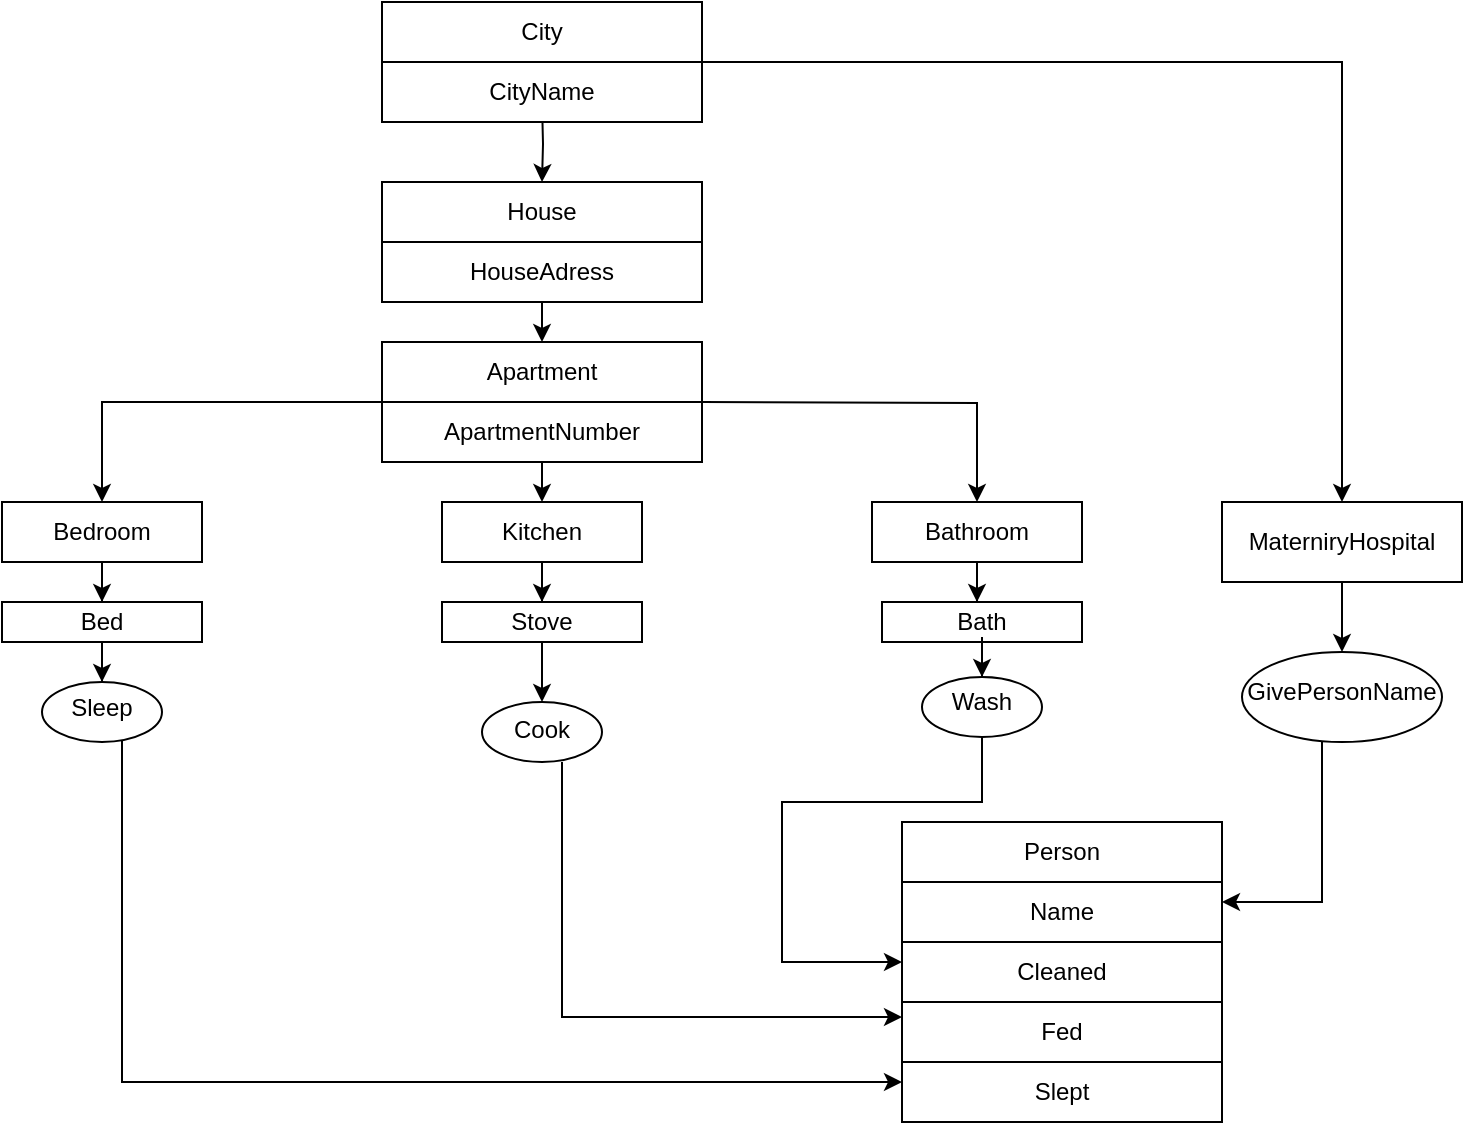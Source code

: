 <mxfile version="16.6.5" type="github">
  <diagram id="C5RBs43oDa-KdzZeNtuy" name="Page-1">
    <mxGraphModel dx="1483" dy="781" grid="1" gridSize="10" guides="1" tooltips="1" connect="1" arrows="1" fold="1" page="1" pageScale="1" pageWidth="827" pageHeight="1169" math="0" shadow="0">
      <root>
        <mxCell id="WIyWlLk6GJQsqaUBKTNV-0" />
        <mxCell id="WIyWlLk6GJQsqaUBKTNV-1" parent="WIyWlLk6GJQsqaUBKTNV-0" />
        <mxCell id="vhGwWeHNWgoDQ4lszxic-0" value="" style="rounded=0;whiteSpace=wrap;html=1;" vertex="1" parent="WIyWlLk6GJQsqaUBKTNV-1">
          <mxGeometry x="740" y="480" width="160" height="150" as="geometry" />
        </mxCell>
        <mxCell id="vhGwWeHNWgoDQ4lszxic-1" value="" style="rounded=0;whiteSpace=wrap;html=1;" vertex="1" parent="WIyWlLk6GJQsqaUBKTNV-1">
          <mxGeometry x="740" y="480" width="160" height="30" as="geometry" />
        </mxCell>
        <mxCell id="vhGwWeHNWgoDQ4lszxic-3" value="Person" style="text;html=1;strokeColor=none;fillColor=none;align=center;verticalAlign=middle;whiteSpace=wrap;rounded=0;" vertex="1" parent="WIyWlLk6GJQsqaUBKTNV-1">
          <mxGeometry x="740" y="480" width="160" height="30" as="geometry" />
        </mxCell>
        <mxCell id="vhGwWeHNWgoDQ4lszxic-12" style="edgeStyle=orthogonalEdgeStyle;rounded=0;orthogonalLoop=1;jettySize=auto;html=1;" edge="1" parent="WIyWlLk6GJQsqaUBKTNV-1" target="vhGwWeHNWgoDQ4lszxic-16">
          <mxGeometry relative="1" as="geometry">
            <mxPoint x="560" y="200" as="targetPoint" />
            <mxPoint x="560" y="120" as="sourcePoint" />
          </mxGeometry>
        </mxCell>
        <mxCell id="vhGwWeHNWgoDQ4lszxic-18" style="edgeStyle=orthogonalEdgeStyle;rounded=0;orthogonalLoop=1;jettySize=auto;html=1;" edge="1" parent="WIyWlLk6GJQsqaUBKTNV-1" source="vhGwWeHNWgoDQ4lszxic-13">
          <mxGeometry relative="1" as="geometry">
            <mxPoint x="560" y="240" as="targetPoint" />
          </mxGeometry>
        </mxCell>
        <mxCell id="vhGwWeHNWgoDQ4lszxic-13" value="" style="rounded=0;whiteSpace=wrap;html=1;" vertex="1" parent="WIyWlLk6GJQsqaUBKTNV-1">
          <mxGeometry x="480" y="160" width="160" height="60" as="geometry" />
        </mxCell>
        <mxCell id="vhGwWeHNWgoDQ4lszxic-14" value="House" style="text;html=1;strokeColor=none;fillColor=none;align=center;verticalAlign=middle;whiteSpace=wrap;rounded=0;" vertex="1" parent="WIyWlLk6GJQsqaUBKTNV-1">
          <mxGeometry x="480" y="160" width="160" height="20" as="geometry" />
        </mxCell>
        <mxCell id="vhGwWeHNWgoDQ4lszxic-15" value="" style="rounded=0;whiteSpace=wrap;html=1;" vertex="1" parent="WIyWlLk6GJQsqaUBKTNV-1">
          <mxGeometry x="480" y="160" width="160" height="30" as="geometry" />
        </mxCell>
        <mxCell id="vhGwWeHNWgoDQ4lszxic-16" value="House" style="text;html=1;strokeColor=none;fillColor=none;align=center;verticalAlign=middle;whiteSpace=wrap;rounded=0;" vertex="1" parent="WIyWlLk6GJQsqaUBKTNV-1">
          <mxGeometry x="480" y="160" width="160" height="30" as="geometry" />
        </mxCell>
        <mxCell id="vhGwWeHNWgoDQ4lszxic-17" value="HouseAdress" style="text;html=1;strokeColor=none;fillColor=none;align=center;verticalAlign=middle;whiteSpace=wrap;rounded=0;" vertex="1" parent="WIyWlLk6GJQsqaUBKTNV-1">
          <mxGeometry x="480" y="190" width="160" height="30" as="geometry" />
        </mxCell>
        <mxCell id="vhGwWeHNWgoDQ4lszxic-23" style="edgeStyle=orthogonalEdgeStyle;rounded=0;orthogonalLoop=1;jettySize=auto;html=1;" edge="1" parent="WIyWlLk6GJQsqaUBKTNV-1">
          <mxGeometry relative="1" as="geometry">
            <mxPoint x="560" y="320" as="targetPoint" />
            <mxPoint x="560" y="300" as="sourcePoint" />
          </mxGeometry>
        </mxCell>
        <mxCell id="vhGwWeHNWgoDQ4lszxic-25" style="edgeStyle=orthogonalEdgeStyle;rounded=0;orthogonalLoop=1;jettySize=auto;html=1;" edge="1" parent="WIyWlLk6GJQsqaUBKTNV-1" target="vhGwWeHNWgoDQ4lszxic-40">
          <mxGeometry relative="1" as="geometry">
            <mxPoint x="720" y="320" as="targetPoint" />
            <mxPoint x="640" y="270" as="sourcePoint" />
          </mxGeometry>
        </mxCell>
        <mxCell id="vhGwWeHNWgoDQ4lszxic-26" value="" style="rounded=0;whiteSpace=wrap;html=1;" vertex="1" parent="WIyWlLk6GJQsqaUBKTNV-1">
          <mxGeometry x="510" y="320" width="100" height="30" as="geometry" />
        </mxCell>
        <mxCell id="vhGwWeHNWgoDQ4lszxic-35" value="" style="rounded=0;whiteSpace=wrap;html=1;" vertex="1" parent="WIyWlLk6GJQsqaUBKTNV-1">
          <mxGeometry x="290" y="320" width="100" height="30" as="geometry" />
        </mxCell>
        <mxCell id="vhGwWeHNWgoDQ4lszxic-80" style="edgeStyle=orthogonalEdgeStyle;rounded=0;orthogonalLoop=1;jettySize=auto;html=1;entryX=0.5;entryY=0;entryDx=0;entryDy=0;" edge="1" parent="WIyWlLk6GJQsqaUBKTNV-1" source="vhGwWeHNWgoDQ4lszxic-36" target="vhGwWeHNWgoDQ4lszxic-49">
          <mxGeometry relative="1" as="geometry" />
        </mxCell>
        <mxCell id="vhGwWeHNWgoDQ4lszxic-36" value="Bedroom" style="text;html=1;strokeColor=none;fillColor=none;align=center;verticalAlign=middle;whiteSpace=wrap;rounded=0;" vertex="1" parent="WIyWlLk6GJQsqaUBKTNV-1">
          <mxGeometry x="290" y="320" width="100" height="30" as="geometry" />
        </mxCell>
        <mxCell id="vhGwWeHNWgoDQ4lszxic-39" value="" style="rounded=0;whiteSpace=wrap;html=1;" vertex="1" parent="WIyWlLk6GJQsqaUBKTNV-1">
          <mxGeometry x="725" y="320" width="105" height="30" as="geometry" />
        </mxCell>
        <mxCell id="vhGwWeHNWgoDQ4lszxic-94" style="edgeStyle=orthogonalEdgeStyle;rounded=0;orthogonalLoop=1;jettySize=auto;html=1;entryX=0.475;entryY=0;entryDx=0;entryDy=0;entryPerimeter=0;" edge="1" parent="WIyWlLk6GJQsqaUBKTNV-1" source="vhGwWeHNWgoDQ4lszxic-40" target="vhGwWeHNWgoDQ4lszxic-62">
          <mxGeometry relative="1" as="geometry" />
        </mxCell>
        <mxCell id="vhGwWeHNWgoDQ4lszxic-40" value="Bathroom" style="text;html=1;strokeColor=none;fillColor=none;align=center;verticalAlign=middle;whiteSpace=wrap;rounded=0;" vertex="1" parent="WIyWlLk6GJQsqaUBKTNV-1">
          <mxGeometry x="725" y="320" width="105" height="30" as="geometry" />
        </mxCell>
        <mxCell id="vhGwWeHNWgoDQ4lszxic-134" style="edgeStyle=orthogonalEdgeStyle;rounded=0;orthogonalLoop=1;jettySize=auto;html=1;entryX=0.5;entryY=0;entryDx=0;entryDy=0;" edge="1" parent="WIyWlLk6GJQsqaUBKTNV-1" source="vhGwWeHNWgoDQ4lszxic-44" target="vhGwWeHNWgoDQ4lszxic-60">
          <mxGeometry relative="1" as="geometry" />
        </mxCell>
        <mxCell id="vhGwWeHNWgoDQ4lszxic-44" value="Kitchen" style="text;html=1;strokeColor=none;fillColor=none;align=center;verticalAlign=middle;whiteSpace=wrap;rounded=0;" vertex="1" parent="WIyWlLk6GJQsqaUBKTNV-1">
          <mxGeometry x="510" y="320" width="100" height="30" as="geometry" />
        </mxCell>
        <mxCell id="vhGwWeHNWgoDQ4lszxic-48" value="" style="rounded=0;whiteSpace=wrap;html=1;" vertex="1" parent="WIyWlLk6GJQsqaUBKTNV-1">
          <mxGeometry x="290" y="370" width="100" height="20" as="geometry" />
        </mxCell>
        <mxCell id="vhGwWeHNWgoDQ4lszxic-81" style="edgeStyle=orthogonalEdgeStyle;rounded=0;orthogonalLoop=1;jettySize=auto;html=1;entryX=0.5;entryY=0;entryDx=0;entryDy=0;" edge="1" parent="WIyWlLk6GJQsqaUBKTNV-1" source="vhGwWeHNWgoDQ4lszxic-49" target="vhGwWeHNWgoDQ4lszxic-50">
          <mxGeometry relative="1" as="geometry" />
        </mxCell>
        <mxCell id="vhGwWeHNWgoDQ4lszxic-49" value="Bed" style="text;html=1;strokeColor=none;fillColor=none;align=center;verticalAlign=middle;whiteSpace=wrap;rounded=0;" vertex="1" parent="WIyWlLk6GJQsqaUBKTNV-1">
          <mxGeometry x="290" y="370" width="100" height="20" as="geometry" />
        </mxCell>
        <mxCell id="vhGwWeHNWgoDQ4lszxic-136" style="edgeStyle=orthogonalEdgeStyle;rounded=0;orthogonalLoop=1;jettySize=auto;html=1;" edge="1" parent="WIyWlLk6GJQsqaUBKTNV-1" source="vhGwWeHNWgoDQ4lszxic-50">
          <mxGeometry relative="1" as="geometry">
            <mxPoint x="740" y="610" as="targetPoint" />
            <Array as="points">
              <mxPoint x="350" y="610" />
            </Array>
          </mxGeometry>
        </mxCell>
        <mxCell id="vhGwWeHNWgoDQ4lszxic-50" value="" style="ellipse;whiteSpace=wrap;html=1;" vertex="1" parent="WIyWlLk6GJQsqaUBKTNV-1">
          <mxGeometry x="310" y="410" width="60" height="30" as="geometry" />
        </mxCell>
        <mxCell id="vhGwWeHNWgoDQ4lszxic-52" value="Sleep" style="text;html=1;strokeColor=none;fillColor=none;align=center;verticalAlign=middle;whiteSpace=wrap;rounded=0;" vertex="1" parent="WIyWlLk6GJQsqaUBKTNV-1">
          <mxGeometry x="320" y="415" width="40" height="15" as="geometry" />
        </mxCell>
        <mxCell id="vhGwWeHNWgoDQ4lszxic-57" value="" style="rounded=0;whiteSpace=wrap;html=1;" vertex="1" parent="WIyWlLk6GJQsqaUBKTNV-1">
          <mxGeometry x="510" y="370" width="100" height="20" as="geometry" />
        </mxCell>
        <mxCell id="vhGwWeHNWgoDQ4lszxic-59" value="" style="rounded=0;whiteSpace=wrap;html=1;" vertex="1" parent="WIyWlLk6GJQsqaUBKTNV-1">
          <mxGeometry x="730" y="370" width="100" height="20" as="geometry" />
        </mxCell>
        <mxCell id="vhGwWeHNWgoDQ4lszxic-91" style="edgeStyle=orthogonalEdgeStyle;rounded=0;orthogonalLoop=1;jettySize=auto;html=1;entryX=0.5;entryY=0;entryDx=0;entryDy=0;" edge="1" parent="WIyWlLk6GJQsqaUBKTNV-1" source="vhGwWeHNWgoDQ4lszxic-60" target="vhGwWeHNWgoDQ4lszxic-82">
          <mxGeometry relative="1" as="geometry" />
        </mxCell>
        <mxCell id="vhGwWeHNWgoDQ4lszxic-60" value="Stove" style="text;html=1;strokeColor=none;fillColor=none;align=center;verticalAlign=middle;whiteSpace=wrap;rounded=0;" vertex="1" parent="WIyWlLk6GJQsqaUBKTNV-1">
          <mxGeometry x="510" y="370" width="100" height="20" as="geometry" />
        </mxCell>
        <mxCell id="vhGwWeHNWgoDQ4lszxic-95" style="edgeStyle=orthogonalEdgeStyle;rounded=0;orthogonalLoop=1;jettySize=auto;html=1;entryX=0.5;entryY=0;entryDx=0;entryDy=0;" edge="1" parent="WIyWlLk6GJQsqaUBKTNV-1" source="vhGwWeHNWgoDQ4lszxic-62" target="vhGwWeHNWgoDQ4lszxic-86">
          <mxGeometry relative="1" as="geometry" />
        </mxCell>
        <mxCell id="vhGwWeHNWgoDQ4lszxic-62" value="Bath" style="text;html=1;strokeColor=none;fillColor=none;align=center;verticalAlign=middle;whiteSpace=wrap;rounded=0;" vertex="1" parent="WIyWlLk6GJQsqaUBKTNV-1">
          <mxGeometry x="730" y="370" width="100" height="20" as="geometry" />
        </mxCell>
        <mxCell id="vhGwWeHNWgoDQ4lszxic-77" style="edgeStyle=orthogonalEdgeStyle;rounded=0;orthogonalLoop=1;jettySize=auto;html=1;" edge="1" parent="WIyWlLk6GJQsqaUBKTNV-1" source="vhGwWeHNWgoDQ4lszxic-76" target="vhGwWeHNWgoDQ4lszxic-36">
          <mxGeometry relative="1" as="geometry" />
        </mxCell>
        <mxCell id="vhGwWeHNWgoDQ4lszxic-76" value="" style="rounded=0;whiteSpace=wrap;html=1;" vertex="1" parent="WIyWlLk6GJQsqaUBKTNV-1">
          <mxGeometry x="480" y="240" width="160" height="60" as="geometry" />
        </mxCell>
        <mxCell id="vhGwWeHNWgoDQ4lszxic-82" value="" style="ellipse;whiteSpace=wrap;html=1;" vertex="1" parent="WIyWlLk6GJQsqaUBKTNV-1">
          <mxGeometry x="530" y="420" width="60" height="30" as="geometry" />
        </mxCell>
        <mxCell id="vhGwWeHNWgoDQ4lszxic-146" style="edgeStyle=orthogonalEdgeStyle;rounded=0;orthogonalLoop=1;jettySize=auto;html=1;entryX=0;entryY=0.25;entryDx=0;entryDy=0;" edge="1" parent="WIyWlLk6GJQsqaUBKTNV-1" target="vhGwWeHNWgoDQ4lszxic-143">
          <mxGeometry relative="1" as="geometry">
            <mxPoint x="570" y="450" as="sourcePoint" />
            <Array as="points">
              <mxPoint x="570" y="577" />
            </Array>
          </mxGeometry>
        </mxCell>
        <mxCell id="vhGwWeHNWgoDQ4lszxic-83" value="Cook" style="text;html=1;strokeColor=none;fillColor=none;align=center;verticalAlign=middle;whiteSpace=wrap;rounded=0;" vertex="1" parent="WIyWlLk6GJQsqaUBKTNV-1">
          <mxGeometry x="540" y="425" width="40" height="17.5" as="geometry" />
        </mxCell>
        <mxCell id="vhGwWeHNWgoDQ4lszxic-149" style="edgeStyle=orthogonalEdgeStyle;rounded=0;orthogonalLoop=1;jettySize=auto;html=1;" edge="1" parent="WIyWlLk6GJQsqaUBKTNV-1" source="vhGwWeHNWgoDQ4lszxic-86" target="vhGwWeHNWgoDQ4lszxic-138">
          <mxGeometry relative="1" as="geometry">
            <Array as="points">
              <mxPoint x="780" y="470" />
              <mxPoint x="680" y="470" />
              <mxPoint x="680" y="550" />
            </Array>
          </mxGeometry>
        </mxCell>
        <mxCell id="vhGwWeHNWgoDQ4lszxic-86" value="" style="ellipse;whiteSpace=wrap;html=1;" vertex="1" parent="WIyWlLk6GJQsqaUBKTNV-1">
          <mxGeometry x="750" y="407.5" width="60" height="30" as="geometry" />
        </mxCell>
        <mxCell id="vhGwWeHNWgoDQ4lszxic-87" value="Wash" style="text;html=1;strokeColor=none;fillColor=none;align=center;verticalAlign=middle;whiteSpace=wrap;rounded=0;" vertex="1" parent="WIyWlLk6GJQsqaUBKTNV-1">
          <mxGeometry x="760" y="412.5" width="40" height="15" as="geometry" />
        </mxCell>
        <mxCell id="vhGwWeHNWgoDQ4lszxic-96" value="" style="rounded=0;whiteSpace=wrap;html=1;" vertex="1" parent="WIyWlLk6GJQsqaUBKTNV-1">
          <mxGeometry x="480" y="240" width="160" height="30" as="geometry" />
        </mxCell>
        <mxCell id="vhGwWeHNWgoDQ4lszxic-97" value="Apartment" style="text;html=1;strokeColor=none;fillColor=none;align=center;verticalAlign=middle;whiteSpace=wrap;rounded=0;" vertex="1" parent="WIyWlLk6GJQsqaUBKTNV-1">
          <mxGeometry x="480" y="240" width="160" height="30" as="geometry" />
        </mxCell>
        <mxCell id="vhGwWeHNWgoDQ4lszxic-98" value="ApartmentNumber" style="text;html=1;strokeColor=none;fillColor=none;align=center;verticalAlign=middle;whiteSpace=wrap;rounded=0;" vertex="1" parent="WIyWlLk6GJQsqaUBKTNV-1">
          <mxGeometry x="480" y="270" width="160" height="30" as="geometry" />
        </mxCell>
        <mxCell id="vhGwWeHNWgoDQ4lszxic-120" style="edgeStyle=orthogonalEdgeStyle;rounded=0;orthogonalLoop=1;jettySize=auto;html=1;entryX=0.5;entryY=0;entryDx=0;entryDy=0;" edge="1" parent="WIyWlLk6GJQsqaUBKTNV-1" source="vhGwWeHNWgoDQ4lszxic-103" target="vhGwWeHNWgoDQ4lszxic-112">
          <mxGeometry relative="1" as="geometry" />
        </mxCell>
        <mxCell id="vhGwWeHNWgoDQ4lszxic-103" value="" style="rounded=0;whiteSpace=wrap;html=1;" vertex="1" parent="WIyWlLk6GJQsqaUBKTNV-1">
          <mxGeometry x="480" y="70" width="160" height="60" as="geometry" />
        </mxCell>
        <mxCell id="vhGwWeHNWgoDQ4lszxic-105" value="" style="rounded=0;whiteSpace=wrap;html=1;" vertex="1" parent="WIyWlLk6GJQsqaUBKTNV-1">
          <mxGeometry x="480" y="70" width="160" height="30" as="geometry" />
        </mxCell>
        <mxCell id="vhGwWeHNWgoDQ4lszxic-106" value="City" style="text;html=1;strokeColor=none;fillColor=none;align=center;verticalAlign=middle;whiteSpace=wrap;rounded=0;" vertex="1" parent="WIyWlLk6GJQsqaUBKTNV-1">
          <mxGeometry x="480" y="70" width="160" height="30" as="geometry" />
        </mxCell>
        <mxCell id="vhGwWeHNWgoDQ4lszxic-107" value="CityName" style="text;html=1;strokeColor=none;fillColor=none;align=center;verticalAlign=middle;whiteSpace=wrap;rounded=0;" vertex="1" parent="WIyWlLk6GJQsqaUBKTNV-1">
          <mxGeometry x="480" y="100" width="160" height="30" as="geometry" />
        </mxCell>
        <mxCell id="vhGwWeHNWgoDQ4lszxic-109" value="" style="rounded=0;whiteSpace=wrap;html=1;" vertex="1" parent="WIyWlLk6GJQsqaUBKTNV-1">
          <mxGeometry x="900" y="320" width="120" height="40" as="geometry" />
        </mxCell>
        <mxCell id="vhGwWeHNWgoDQ4lszxic-115" style="edgeStyle=orthogonalEdgeStyle;rounded=0;orthogonalLoop=1;jettySize=auto;html=1;entryX=0.5;entryY=0;entryDx=0;entryDy=0;" edge="1" parent="WIyWlLk6GJQsqaUBKTNV-1" source="vhGwWeHNWgoDQ4lszxic-112" target="vhGwWeHNWgoDQ4lszxic-114">
          <mxGeometry relative="1" as="geometry" />
        </mxCell>
        <mxCell id="vhGwWeHNWgoDQ4lszxic-112" value="MaterniryHospital" style="text;html=1;strokeColor=none;fillColor=none;align=center;verticalAlign=middle;whiteSpace=wrap;rounded=0;" vertex="1" parent="WIyWlLk6GJQsqaUBKTNV-1">
          <mxGeometry x="900" y="320" width="120" height="40" as="geometry" />
        </mxCell>
        <mxCell id="vhGwWeHNWgoDQ4lszxic-132" style="edgeStyle=orthogonalEdgeStyle;rounded=0;orthogonalLoop=1;jettySize=auto;html=1;" edge="1" parent="WIyWlLk6GJQsqaUBKTNV-1" source="vhGwWeHNWgoDQ4lszxic-114">
          <mxGeometry relative="1" as="geometry">
            <mxPoint x="900" y="520.0" as="targetPoint" />
            <Array as="points">
              <mxPoint x="950" y="520" />
            </Array>
          </mxGeometry>
        </mxCell>
        <mxCell id="vhGwWeHNWgoDQ4lszxic-114" value="" style="ellipse;whiteSpace=wrap;html=1;" vertex="1" parent="WIyWlLk6GJQsqaUBKTNV-1">
          <mxGeometry x="910" y="395" width="100" height="45" as="geometry" />
        </mxCell>
        <mxCell id="vhGwWeHNWgoDQ4lszxic-116" value="GivePersonName" style="text;html=1;strokeColor=none;fillColor=none;align=center;verticalAlign=middle;whiteSpace=wrap;rounded=0;" vertex="1" parent="WIyWlLk6GJQsqaUBKTNV-1">
          <mxGeometry x="930" y="400" width="60" height="30" as="geometry" />
        </mxCell>
        <mxCell id="vhGwWeHNWgoDQ4lszxic-137" value="" style="rounded=0;whiteSpace=wrap;html=1;" vertex="1" parent="WIyWlLk6GJQsqaUBKTNV-1">
          <mxGeometry x="740" y="510" width="160" height="30" as="geometry" />
        </mxCell>
        <mxCell id="vhGwWeHNWgoDQ4lszxic-138" value="Cleaned" style="rounded=0;whiteSpace=wrap;html=1;" vertex="1" parent="WIyWlLk6GJQsqaUBKTNV-1">
          <mxGeometry x="740" y="540" width="160" height="30" as="geometry" />
        </mxCell>
        <mxCell id="vhGwWeHNWgoDQ4lszxic-139" value="" style="rounded=0;whiteSpace=wrap;html=1;" vertex="1" parent="WIyWlLk6GJQsqaUBKTNV-1">
          <mxGeometry x="740" y="570" width="160" height="30" as="geometry" />
        </mxCell>
        <mxCell id="vhGwWeHNWgoDQ4lszxic-140" value="Name" style="text;html=1;strokeColor=none;fillColor=none;align=center;verticalAlign=middle;whiteSpace=wrap;rounded=0;" vertex="1" parent="WIyWlLk6GJQsqaUBKTNV-1">
          <mxGeometry x="740" y="510" width="160" height="30" as="geometry" />
        </mxCell>
        <mxCell id="vhGwWeHNWgoDQ4lszxic-141" value="Slept" style="rounded=0;whiteSpace=wrap;html=1;" vertex="1" parent="WIyWlLk6GJQsqaUBKTNV-1">
          <mxGeometry x="740" y="600" width="160" height="30" as="geometry" />
        </mxCell>
        <mxCell id="vhGwWeHNWgoDQ4lszxic-143" value="Fed" style="text;html=1;strokeColor=none;fillColor=none;align=center;verticalAlign=middle;whiteSpace=wrap;rounded=0;" vertex="1" parent="WIyWlLk6GJQsqaUBKTNV-1">
          <mxGeometry x="740" y="570" width="160" height="30" as="geometry" />
        </mxCell>
      </root>
    </mxGraphModel>
  </diagram>
</mxfile>
